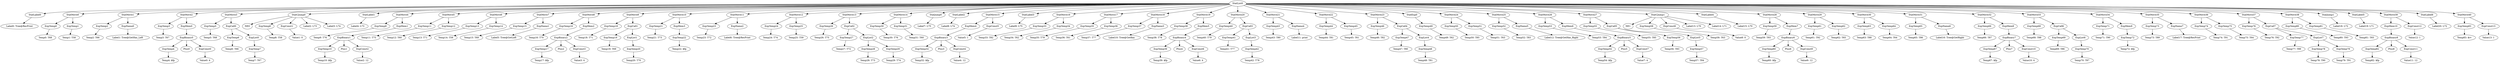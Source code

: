 digraph {
	ordering = out;
	ExpConst13 -> "Value13: 1";
	ExpConst12 -> "Value12: 1";
	StatMove39 -> ExpMem10;
	StatMove39 -> ExpConst12;
	ExpBinary8 -> ExpTemp82;
	ExpBinary8 -> Plus8;
	ExpBinary8 -> ExpConst11;
	StatJump1 -> "Label18: L72";
	StatMove38 -> ExpTemp80;
	StatMove38 -> ExpTemp81;
	ExpTemp78 -> "Temp78: T90";
	ExpTemp77 -> "Temp77: T89";
	StatMove34 -> ExpTemp71;
	StatMove34 -> ExpMem9;
	ExpTemp71 -> "Temp71: T90";
	ExpTemp70 -> "Temp70: T87";
	StatMove33 -> ExpTemp68;
	StatMove33 -> ExpCall6;
	ExpTemp69 -> "Temp69: T86";
	ExpTemp68 -> "Temp68: T88";
	ExpMem8 -> ExpBinary7;
	ExpBinary7 -> ExpTemp67;
	ExpBinary7 -> Plus7;
	ExpBinary7 -> ExpConst10;
	StatMove32 -> ExpTemp66;
	StatMove32 -> ExpMem8;
	ExpName6 -> "Label16: Tree@GetRight";
	ExpTemp64 -> "Temp64: T64";
	StatMove30 -> ExpTemp63;
	StatMove30 -> ExpTemp64;
	ExpTemp63 -> "Temp63: T88";
	ExpTemp62 -> "Temp62: T65";
	ExpTemp61 -> "Temp61: T92";
	ExpTemp66 -> "Temp66: T87";
	StatLabel4 -> "Label15: L70";
	ExpList5 -> ExpTemp57;
	ExpTemp57 -> "Temp57: T84";
	ExpCall5 -> ExpTemp56;
	ExpCall5 -> ExpList5;
	ExpTemp67 -> "Temp67: $fp";
	ExpTemp56 -> "Temp56: T83";
	StatMove40 -> ExpTemp83;
	StatMove40 -> ExpConst13;
	ExpTemp55 -> "Temp55: T85";
	ExpTemp72 -> "Temp72: $fp";
	ExpMem6 -> ExpBinary5;
	ExpName5 -> "Label12: Tree@GetHas_Right";
	ExpTemp52 -> "Temp52: T83";
	ExpBinary6 -> ExpTemp60;
	ExpBinary6 -> Plus6;
	ExpBinary6 -> ExpConst9;
	StatMove24 -> ExpTemp50;
	StatMove24 -> ExpTemp51;
	StatMove35 -> ExpTemp73;
	StatMove35 -> ExpName7;
	ExpTemp50 -> "Temp50: T85";
	ExpTemp60 -> "Temp60: $fp";
	ExpTemp46 -> "Temp46: T82";
	ExpName4 -> "Label11: print";
	StatMove21 -> ExpTemp43;
	StatMove21 -> ExpName4;
	ExpBinary5 -> ExpTemp54;
	ExpBinary5 -> Plus5;
	ExpBinary5 -> ExpConst7;
	ExpTemp43 -> "Temp43: T80";
	ExpList3 -> ExpTemp42;
	StatMove25 -> ExpTemp52;
	StatMove25 -> ExpName5;
	ExpTemp42 -> "Temp42: T78";
	StatCJump1 -> NE1;
	StatCJump1 -> ExpTemp58;
	StatCJump1 -> ExpConst8;
	StatCJump1 -> "Label13: L70";
	StatCJump1 -> "Label14: L71";
	ExpCall3 -> ExpTemp41;
	ExpCall3 -> ExpList3;
	StatMove20 -> ExpTemp40;
	StatMove20 -> ExpCall3;
	ExpConst3 -> "Value3: 4";
	ExpTemp30 -> "Temp30: T76";
	ExpBinary2 -> ExpTemp17;
	ExpBinary2 -> Plus2;
	ExpBinary2 -> ExpConst3;
	ExpMem5 -> ExpBinary4;
	ExpTemp59 -> "Temp59: T93";
	StatMove8 -> ExpTemp16;
	StatMove8 -> ExpMem2;
	StatMove0 -> ExpTemp0;
	StatMove0 -> ExpTemp1;
	ExpTemp32 -> "Temp32: $fp";
	ExpName1 -> "Label5: Tree@GetLeft";
	StatMove22 -> ExpTemp44;
	StatMove22 -> ExpTemp45;
	StatMove6 -> ExpTemp13;
	StatMove6 -> ExpTemp14;
	ExpTemp79 -> "Temp79: T91";
	ExpTemp73 -> "Temp73: T89";
	ExpTemp6 -> "Temp6: T66";
	ExpTemp16 -> "Temp16: T70";
	ExpTemp13 -> "Temp13: T71";
	ExpMem1 -> ExpBinary1;
	ExpTemp34 -> "Temp34: T62";
	ExpConst6 -> "Value6: 4";
	StatExp0 -> ExpTemp49;
	ExpConst2 -> "Value2: 12";
	ExpConst10 -> "Value10: 4";
	StatMove31 -> ExpTemp65;
	StatMove31 -> ExpName6;
	ExpBinary1 -> ExpTemp10;
	ExpBinary1 -> Plus1;
	ExpBinary1 -> ExpConst2;
	ExpCall4 -> ExpTemp47;
	ExpCall4 -> ExpList4;
	ExpTemp9 -> "Temp9: T76";
	ExpList6 -> ExpTemp70;
	ExpTemp45 -> "Temp45: T61";
	ExpConst1 -> "Value1: 0";
	ExpTemp54 -> "Temp54: $fp";
	StatMove2 -> ExpTemp3;
	StatMove2 -> ExpMem0;
	StatLabel0 -> "Label0: Tree@RecPrint";
	ExpTemp19 -> "Temp19: T69";
	ExpMem10 -> ExpBinary8;
	ExpCall6 -> ExpTemp69;
	ExpCall6 -> ExpList6;
	ExpTemp10 -> "Temp10: $fp";
	ExpTemp51 -> "Temp51: T63";
	ExpTemp2 -> "Temp2: T66";
	ExpTemp3 -> "Temp3: T67";
	ExpConst11 -> "Value11: 12";
	StatList0 -> StatLabel0;
	StatList0 -> StatMove0;
	StatList0 -> StatMove1;
	StatList0 -> StatMove2;
	StatList0 -> StatMove3;
	StatList0 -> StatCJump0;
	StatList0 -> StatLabel1;
	StatList0 -> StatMove4;
	StatList0 -> StatMove5;
	StatList0 -> StatMove6;
	StatList0 -> StatMove7;
	StatList0 -> StatMove8;
	StatList0 -> StatMove9;
	StatList0 -> StatMove10;
	StatList0 -> StatMove11;
	StatList0 -> StatMove12;
	StatList0 -> StatMove13;
	StatList0 -> StatMove14;
	StatList0 -> StatJump0;
	StatList0 -> StatLabel2;
	StatList0 -> StatMove15;
	StatList0 -> StatLabel3;
	StatList0 -> StatMove16;
	StatList0 -> StatMove17;
	StatList0 -> StatMove18;
	StatList0 -> StatMove19;
	StatList0 -> StatMove20;
	StatList0 -> StatMove21;
	StatList0 -> StatMove22;
	StatList0 -> StatMove23;
	StatList0 -> StatExp0;
	StatList0 -> StatMove24;
	StatList0 -> StatMove25;
	StatList0 -> StatMove26;
	StatList0 -> StatMove27;
	StatList0 -> StatCJump1;
	StatList0 -> StatLabel4;
	StatList0 -> StatMove28;
	StatList0 -> StatMove29;
	StatList0 -> StatMove30;
	StatList0 -> StatMove31;
	StatList0 -> StatMove32;
	StatList0 -> StatMove33;
	StatList0 -> StatMove34;
	StatList0 -> StatMove35;
	StatList0 -> StatMove36;
	StatList0 -> StatMove37;
	StatList0 -> StatMove38;
	StatList0 -> StatJump1;
	StatList0 -> StatLabel5;
	StatList0 -> StatMove39;
	StatList0 -> StatLabel6;
	StatList0 -> StatMove40;
	ExpTemp0 -> "Temp0: T68";
	ExpTemp7 -> "Temp7: T67";
	StatLabel5 -> "Label19: L71";
	ExpTemp4 -> "Temp4: $fp";
	StatLabel6 -> "Label20: L72";
	ExpTemp74 -> "Temp74: T91";
	StatMove23 -> ExpTemp46;
	StatMove23 -> ExpCall4;
	ExpTemp12 -> "Temp12: T60";
	ExpTemp83 -> "Temp83: $rv";
	ExpTemp53 -> "Temp53: T84";
	ExpTemp21 -> "Temp21: T73";
	StatLabel1 -> "Label4: L73";
	ExpCall0 -> ExpTemp6;
	ExpCall0 -> ExpList0;
	ExpCall7 -> ExpTemp77;
	ExpCall7 -> ExpList7;
	StatMove14 -> ExpTemp30;
	StatMove14 -> ExpTemp31;
	ExpBinary0 -> ExpTemp4;
	ExpBinary0 -> Plus0;
	ExpBinary0 -> ExpConst0;
	ExpMem9 -> ExpTemp72;
	ExpTemp17 -> "Temp17: $fp";
	ExpTemp23 -> "Temp23: T72";
	ExpTemp18 -> "Temp18: T71";
	ExpTemp8 -> "Temp8: T58";
	ExpConst7 -> "Value7: 4";
	ExpTemp31 -> "Temp31: T60";
	ExpConst0 -> "Value0: 4";
	ExpMem2 -> ExpBinary2;
	ExpTemp33 -> "Temp33: T82";
	StatMove7 -> ExpTemp15;
	StatMove7 -> ExpName1;
	ExpMem0 -> ExpBinary0;
	ExpTemp75 -> "Temp75: T64";
	StatMove12 -> ExpTemp24;
	StatMove12 -> ExpTemp25;
	ExpTemp14 -> "Temp14: T59";
	ExpTemp82 -> "Temp82: $fp";
	ExpTemp15 -> "Temp15: T69";
	StatMove19 -> ExpTemp38;
	StatMove19 -> ExpMem5;
	ExpTemp28 -> "Temp28: T73";
	ExpTemp5 -> "Temp5: T68";
	ExpTemp11 -> "Temp11: T75";
	StatMove3 -> ExpTemp5;
	StatMove3 -> ExpCall0;
	ExpTemp76 -> "Temp76: T92";
	ExpList0 -> ExpTemp7;
	ExpTemp81 -> "Temp81: T65";
	StatCJump0 -> NE0;
	StatCJump0 -> ExpTemp8;
	StatCJump0 -> ExpConst1;
	StatCJump0 -> "Label2: L73";
	StatCJump0 -> "Label3: L74";
	StatMove1 -> ExpTemp2;
	StatMove1 -> ExpName0;
	StatMove26 -> ExpTemp53;
	StatMove26 -> ExpMem6;
	ExpTemp48 -> "Temp48: T81";
	StatMove9 -> ExpTemp18;
	StatMove9 -> ExpCall1;
	ExpCall1 -> ExpTemp19;
	ExpCall1 -> ExpList1;
	ExpName7 -> "Label17: Tree@RecPrint";
	ExpTemp44 -> "Temp44: T81";
	StatJump0 -> "Label7: L75";
	ExpConst8 -> "Value8: 0";
	ExpName0 -> "Label1: Tree@GetHas_Left";
	ExpTemp20 -> "Temp20: T70";
	StatMove10 -> ExpTemp21;
	StatMove10 -> ExpMem3;
	ExpTemp47 -> "Temp47: T80";
	ExpCall2 -> ExpTemp27;
	ExpCall2 -> ExpList2;
	ExpMem3 -> ExpTemp22;
	ExpTemp37 -> "Temp37: T77";
	StatMove11 -> ExpTemp23;
	StatMove11 -> ExpName2;
	ExpTemp58 -> "Temp58: T63";
	ExpName2 -> "Label6: Tree@RecPrint";
	ExpTemp24 -> "Temp24: T74";
	ExpTemp25 -> "Temp25: T59";
	ExpTemp41 -> "Temp41: T77";
	ExpTemp26 -> "Temp26: T75";
	StatMove13 -> ExpTemp26;
	StatMove13 -> ExpCall2;
	ExpList4 -> ExpTemp48;
	ExpTemp27 -> "Temp27: T72";
	ExpTemp22 -> "Temp22: $fp";
	ExpList2 -> ExpTemp28;
	ExpList2 -> ExpTemp29;
	ExpTemp29 -> "Temp29: T74";
	ExpConst9 -> "Value9: 12";
	StatMove27 -> ExpTemp55;
	StatMove27 -> ExpCall5;
	StatMove5 -> ExpTemp11;
	StatMove5 -> ExpTemp12;
	StatMove4 -> ExpTemp9;
	StatMove4 -> ExpMem1;
	StatLabel2 -> "Label8: L74";
	ExpConst4 -> "Value4: 12";
	ExpMem7 -> ExpBinary6;
	ExpBinary3 -> ExpTemp32;
	ExpBinary3 -> Plus3;
	ExpBinary3 -> ExpConst4;
	StatMove15 -> ExpMem4;
	StatMove15 -> ExpConst5;
	StatLabel3 -> "Label9: L75";
	ExpMem4 -> ExpBinary3;
	ExpTemp49 -> "Temp49: T62";
	StatMove16 -> ExpTemp33;
	StatMove16 -> ExpTemp34;
	ExpTemp65 -> "Temp65: T86";
	StatMove29 -> ExpTemp61;
	StatMove29 -> ExpTemp62;
	ExpList1 -> ExpTemp20;
	ExpBinary4 -> ExpTemp39;
	ExpBinary4 -> Plus4;
	ExpBinary4 -> ExpConst6;
	ExpTemp1 -> "Temp1: T58";
	ExpTemp35 -> "Temp35: T79";
	StatMove17 -> ExpTemp35;
	StatMove17 -> ExpTemp36;
	ExpTemp36 -> "Temp36: T61";
	StatMove36 -> ExpTemp74;
	StatMove36 -> ExpTemp75;
	ExpTemp40 -> "Temp40: T79";
	StatMove37 -> ExpTemp76;
	StatMove37 -> ExpCall7;
	StatMove18 -> ExpTemp37;
	StatMove18 -> ExpName3;
	ExpTemp80 -> "Temp80: T93";
	ExpConst5 -> "Value5: 1";
	ExpTemp39 -> "Temp39: $fp";
	ExpList7 -> ExpTemp78;
	ExpList7 -> ExpTemp79;
	StatMove28 -> ExpTemp59;
	StatMove28 -> ExpMem7;
	ExpName3 -> "Label10: Tree@GetKey";
	ExpTemp38 -> "Temp38: T78";
}


